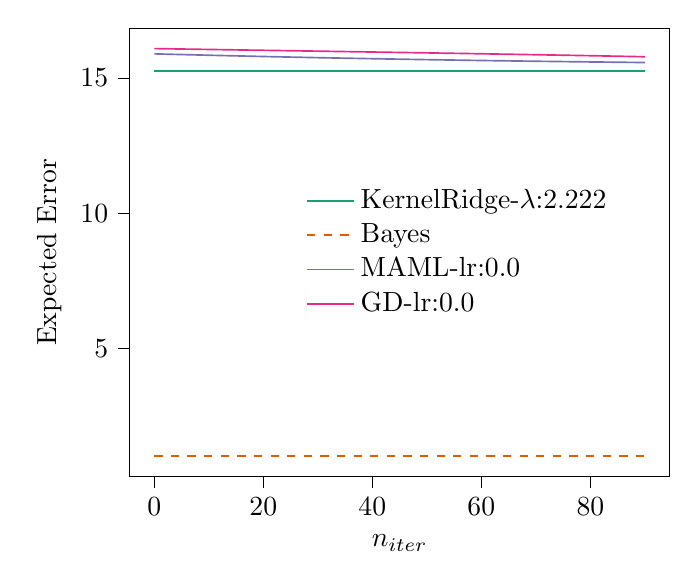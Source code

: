 % This file was created with tikzplotlib v0.10.1.
\begin{tikzpicture}

\definecolor{chocolate217952}{RGB}{217,95,2}
\definecolor{darkcyan27158119}{RGB}{27,158,119}
\definecolor{darkgray176}{RGB}{176,176,176}
\definecolor{deeppink23141138}{RGB}{231,41,138}
\definecolor{lightslategray117112179}{RGB}{117,112,179}

\begin{axis}[
legend cell align={left},
legend style={fill opacity=0.8, draw opacity=1, text opacity=1, at={(0.91,0.5)}, anchor=east, draw=none},
tick align=outside,
tick pos=left,
x grid style={darkgray176},
xlabel={\(\displaystyle n_{iter}\)},
xmin=-4.5, xmax=94.5,
xtick style={color=black},
y grid style={darkgray176},
ylabel={Expected Error},
ymin=0.248, ymax=16.845,
ytick style={color=black}
]
\addplot [semithick, darkcyan27158119]
table {%
0 15.251
10 15.251
20 15.251
30 15.251
40 15.251
50 15.251
60 15.251
70 15.251
80 15.251
90 15.251
};
\addlegendentry{KernelRidge-$\lambda$:2.222}
\addplot [semithick, chocolate217952, dashed]
table {%
0 1.002
10 1.002
20 1.002
30 1.002
40 1.002
50 1.002
60 1.002
70 1.002
80 1.002
90 1.002
};
\addlegendentry{Bayes}
\addplot [semithick, lightslategray117112179]
table {%
0 15.896
10 15.845
20 15.798
30 15.755
40 15.717
50 15.682
60 15.65
70 15.622
80 15.597
90 15.575
};
\addlegendentry{MAML-lr:0.0}
\addplot [semithick, deeppink23141138]
table {%
0 16.091
10 16.059
20 16.027
30 15.996
40 15.964
50 15.932
60 15.899
70 15.864
80 15.828
90 15.789
};
\addlegendentry{GD-lr:0.0}
\end{axis}

\end{tikzpicture}
